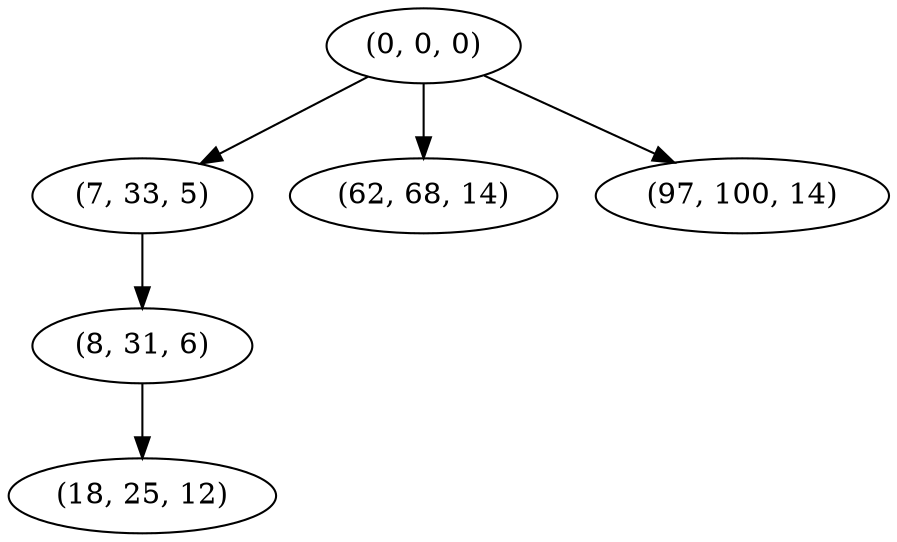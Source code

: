 digraph tree {
    "(0, 0, 0)";
    "(7, 33, 5)";
    "(8, 31, 6)";
    "(18, 25, 12)";
    "(62, 68, 14)";
    "(97, 100, 14)";
    "(0, 0, 0)" -> "(7, 33, 5)";
    "(0, 0, 0)" -> "(62, 68, 14)";
    "(0, 0, 0)" -> "(97, 100, 14)";
    "(7, 33, 5)" -> "(8, 31, 6)";
    "(8, 31, 6)" -> "(18, 25, 12)";
}
